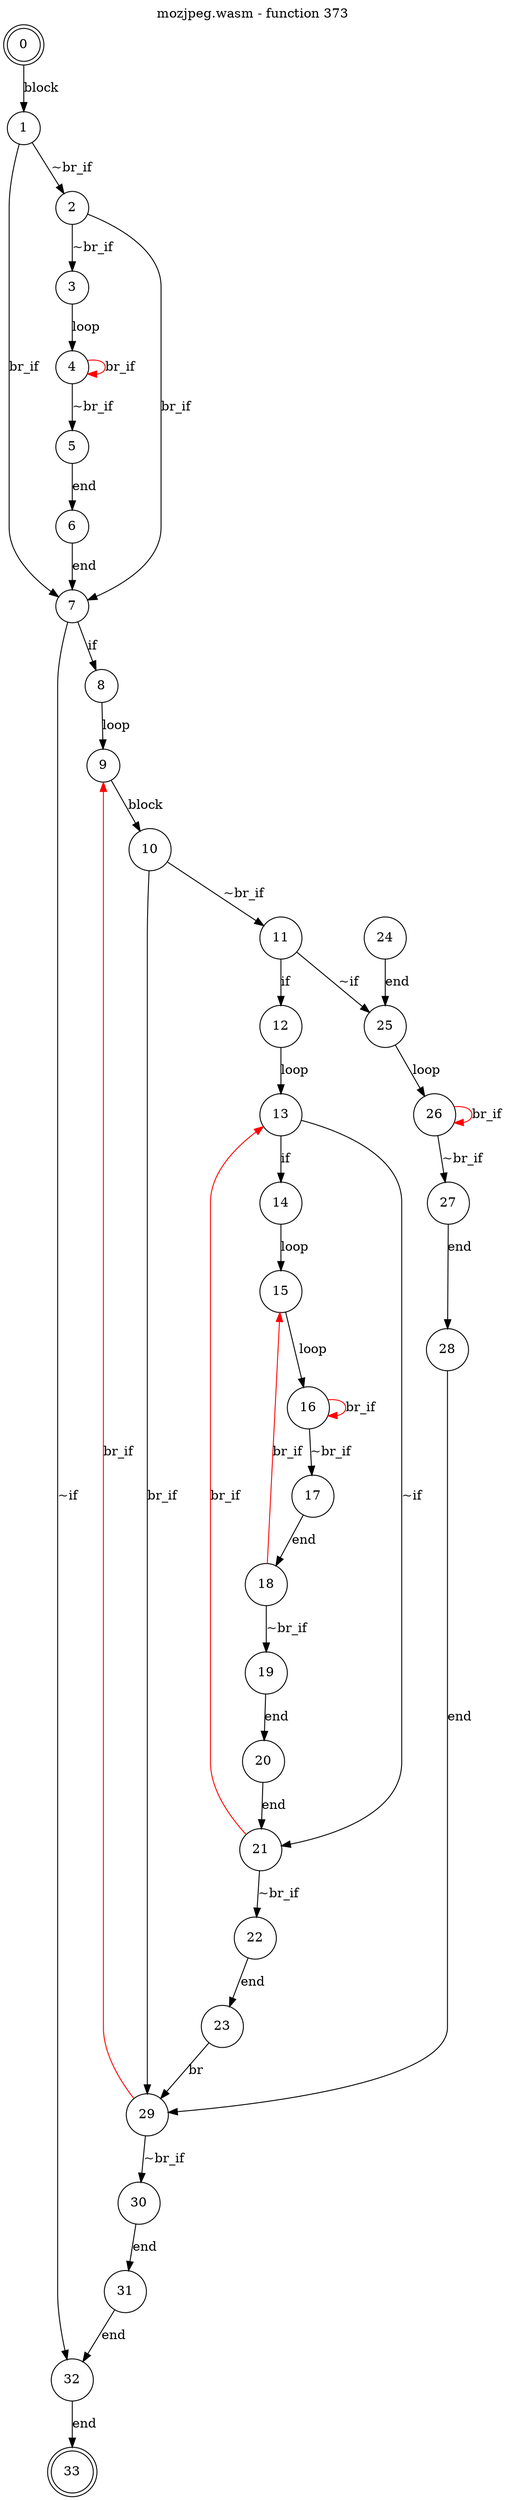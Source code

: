digraph finite_state_machine {
    label = "mozjpeg.wasm - function 373"
    labelloc =  t
    labelfontsize = 16
    labelfontcolor = black
    labelfontname = "Helvetica"
    node [shape = doublecircle]; 0 33;
    node [shape = circle];
    0 -> 1[label = "block"];
    1 -> 2[label = "~br_if"];
    1 -> 7[label = "br_if"];
    2 -> 3[label = "~br_if"];
    2 -> 7[label = "br_if"];
    3 -> 4[label = "loop"];
    4 -> 5[label = "~br_if"];
    4 -> 4[color="red" label = "br_if"];
    5 -> 6[label = "end"];
    6 -> 7[label = "end"];
    7 -> 8[label = "if"];
    7 -> 32[label = "~if"];
    8 -> 9[label = "loop"];
    9 -> 10[label = "block"];
    10 -> 11[label = "~br_if"];
    10 -> 29[label = "br_if"];
    11 -> 12[label = "if"];
    11 -> 25[label = "~if"];
    12 -> 13[label = "loop"];
    13 -> 14[label = "if"];
    13 -> 21[label = "~if"];
    14 -> 15[label = "loop"];
    15 -> 16[label = "loop"];
    16 -> 17[label = "~br_if"];
    16 -> 16[color="red" label = "br_if"];
    17 -> 18[label = "end"];
    18 -> 19[label = "~br_if"];
    18 -> 15[color="red" label = "br_if"];
    19 -> 20[label = "end"];
    20 -> 21[label = "end"];
    21 -> 22[label = "~br_if"];
    21 -> 13[color="red" label = "br_if"];
    22 -> 23[label = "end"];
    23 -> 29[label = "br"];
    24 -> 25[label = "end"];
    25 -> 26[label = "loop"];
    26 -> 27[label = "~br_if"];
    26 -> 26[color="red" label = "br_if"];
    27 -> 28[label = "end"];
    28 -> 29[label = "end"];
    29 -> 30[label = "~br_if"];
    29 -> 9[color="red" label = "br_if"];
    30 -> 31[label = "end"];
    31 -> 32[label = "end"];
    32 -> 33[label = "end"];
}

